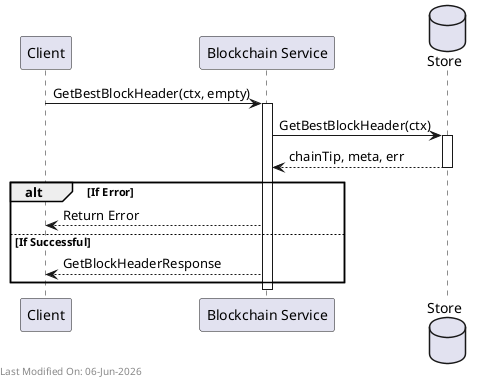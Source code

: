 @startuml
participant "Client" as Client
participant "Blockchain Service" as Service
database "Store" as Store

Client -> Service: GetBestBlockHeader(ctx, empty)
activate Service

Service -> Store: GetBestBlockHeader(ctx)
activate Store
Store --> Service: chainTip, meta, err
deactivate Store

alt If Error
    Service --> Client: Return Error
else If Successful
    Service --> Client: GetBlockHeaderResponse
end

deactivate Service

left footer Last Modified On: %date("dd-MMM-yyyy")

@enduml
